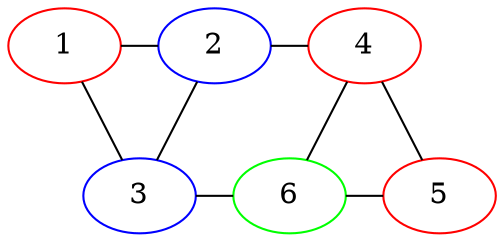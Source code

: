 graph g{
1 [color=red];
2 [color=blue];
3 [color=blue];
4 [color=red];
5 [color=red];
6 [color=green];
 {rank = same; 1 2 4} 
 {rank = same; 3 6 5} 
1 -- 2;
1 -- 3;
2 -- 4;
2 -- 3;
3 -- 6;
4 -- 5;
4 -- 6;
6 -- 5;
}
